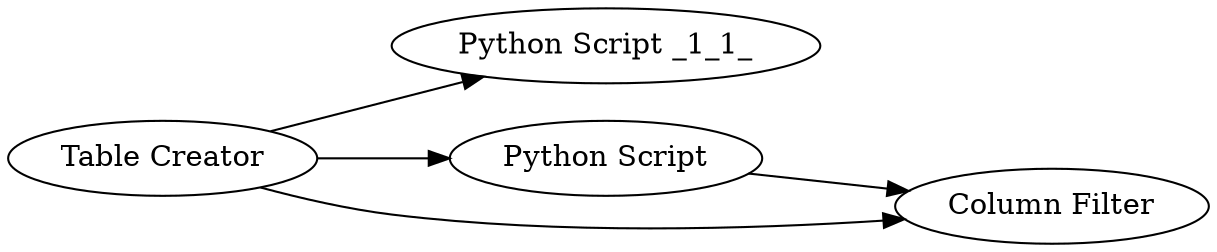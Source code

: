 digraph {
	1 [label="Table Creator"]
	2 [label="Python Script _1_1_"]
	3 [label="Python Script"]
	4 [label="Column Filter"]
	1 -> 2
	1 -> 3
	1 -> 4
	3 -> 4
	rankdir=LR
}
